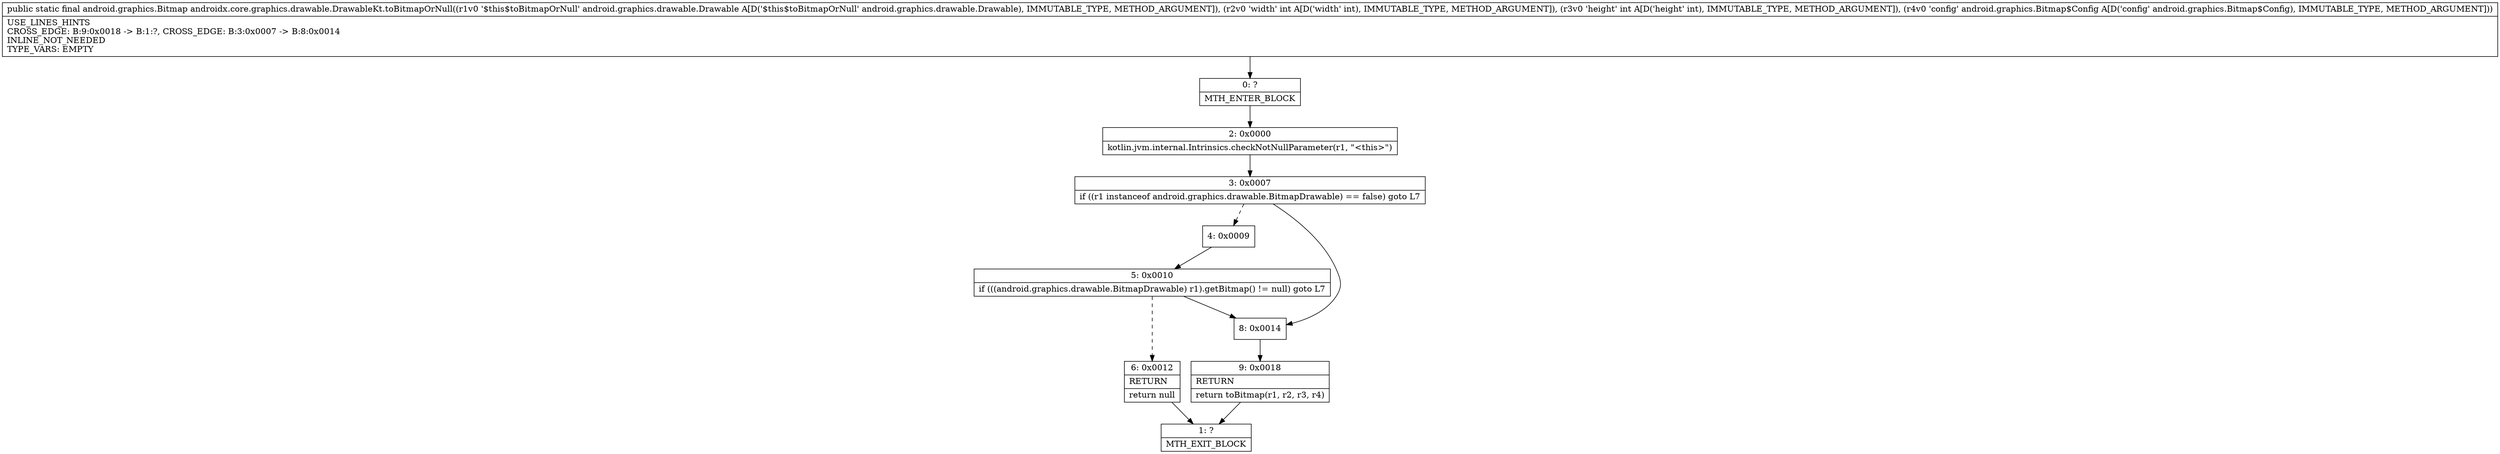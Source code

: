 digraph "CFG forandroidx.core.graphics.drawable.DrawableKt.toBitmapOrNull(Landroid\/graphics\/drawable\/Drawable;IILandroid\/graphics\/Bitmap$Config;)Landroid\/graphics\/Bitmap;" {
Node_0 [shape=record,label="{0\:\ ?|MTH_ENTER_BLOCK\l}"];
Node_2 [shape=record,label="{2\:\ 0x0000|kotlin.jvm.internal.Intrinsics.checkNotNullParameter(r1, \"\<this\>\")\l}"];
Node_3 [shape=record,label="{3\:\ 0x0007|if ((r1 instanceof android.graphics.drawable.BitmapDrawable) == false) goto L7\l}"];
Node_4 [shape=record,label="{4\:\ 0x0009}"];
Node_5 [shape=record,label="{5\:\ 0x0010|if (((android.graphics.drawable.BitmapDrawable) r1).getBitmap() != null) goto L7\l}"];
Node_6 [shape=record,label="{6\:\ 0x0012|RETURN\l|return null\l}"];
Node_1 [shape=record,label="{1\:\ ?|MTH_EXIT_BLOCK\l}"];
Node_8 [shape=record,label="{8\:\ 0x0014}"];
Node_9 [shape=record,label="{9\:\ 0x0018|RETURN\l|return toBitmap(r1, r2, r3, r4)\l}"];
MethodNode[shape=record,label="{public static final android.graphics.Bitmap androidx.core.graphics.drawable.DrawableKt.toBitmapOrNull((r1v0 '$this$toBitmapOrNull' android.graphics.drawable.Drawable A[D('$this$toBitmapOrNull' android.graphics.drawable.Drawable), IMMUTABLE_TYPE, METHOD_ARGUMENT]), (r2v0 'width' int A[D('width' int), IMMUTABLE_TYPE, METHOD_ARGUMENT]), (r3v0 'height' int A[D('height' int), IMMUTABLE_TYPE, METHOD_ARGUMENT]), (r4v0 'config' android.graphics.Bitmap$Config A[D('config' android.graphics.Bitmap$Config), IMMUTABLE_TYPE, METHOD_ARGUMENT]))  | USE_LINES_HINTS\lCROSS_EDGE: B:9:0x0018 \-\> B:1:?, CROSS_EDGE: B:3:0x0007 \-\> B:8:0x0014\lINLINE_NOT_NEEDED\lTYPE_VARS: EMPTY\l}"];
MethodNode -> Node_0;Node_0 -> Node_2;
Node_2 -> Node_3;
Node_3 -> Node_4[style=dashed];
Node_3 -> Node_8;
Node_4 -> Node_5;
Node_5 -> Node_6[style=dashed];
Node_5 -> Node_8;
Node_6 -> Node_1;
Node_8 -> Node_9;
Node_9 -> Node_1;
}

